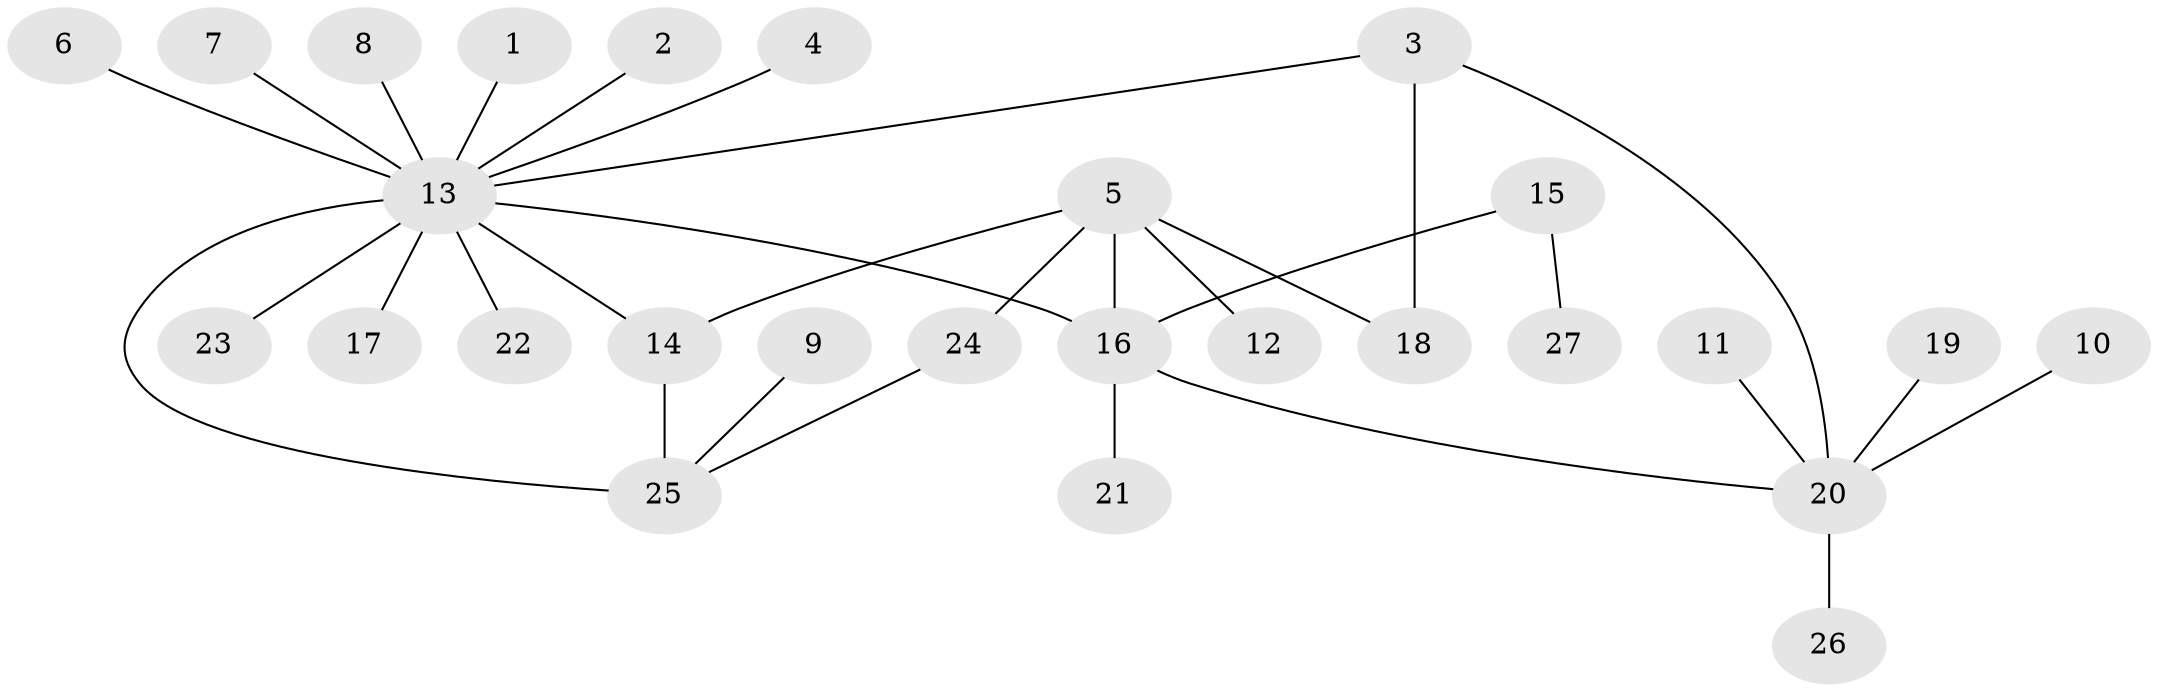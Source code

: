// original degree distribution, {19: 0.018867924528301886, 8: 0.03773584905660377, 1: 0.5471698113207547, 4: 0.05660377358490566, 3: 0.11320754716981132, 2: 0.18867924528301888, 5: 0.018867924528301886, 7: 0.018867924528301886}
// Generated by graph-tools (version 1.1) at 2025/01/03/09/25 03:01:43]
// undirected, 27 vertices, 31 edges
graph export_dot {
graph [start="1"]
  node [color=gray90,style=filled];
  1;
  2;
  3;
  4;
  5;
  6;
  7;
  8;
  9;
  10;
  11;
  12;
  13;
  14;
  15;
  16;
  17;
  18;
  19;
  20;
  21;
  22;
  23;
  24;
  25;
  26;
  27;
  1 -- 13 [weight=1.0];
  2 -- 13 [weight=1.0];
  3 -- 13 [weight=1.0];
  3 -- 18 [weight=1.0];
  3 -- 20 [weight=1.0];
  4 -- 13 [weight=1.0];
  5 -- 12 [weight=1.0];
  5 -- 14 [weight=1.0];
  5 -- 16 [weight=1.0];
  5 -- 18 [weight=1.0];
  5 -- 24 [weight=1.0];
  6 -- 13 [weight=1.0];
  7 -- 13 [weight=1.0];
  8 -- 13 [weight=1.0];
  9 -- 25 [weight=1.0];
  10 -- 20 [weight=1.0];
  11 -- 20 [weight=1.0];
  13 -- 14 [weight=1.0];
  13 -- 16 [weight=1.0];
  13 -- 17 [weight=1.0];
  13 -- 22 [weight=1.0];
  13 -- 23 [weight=1.0];
  13 -- 25 [weight=2.0];
  14 -- 25 [weight=2.0];
  15 -- 16 [weight=1.0];
  15 -- 27 [weight=1.0];
  16 -- 20 [weight=1.0];
  16 -- 21 [weight=1.0];
  19 -- 20 [weight=1.0];
  20 -- 26 [weight=1.0];
  24 -- 25 [weight=1.0];
}
